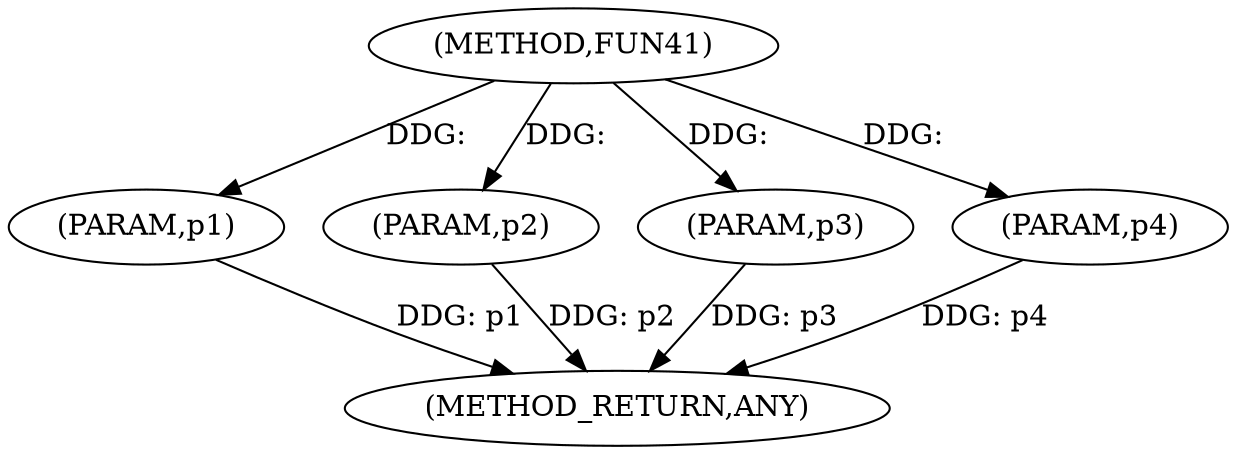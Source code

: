 
digraph "FUN41" {  

"14754" [label = "(METHOD,FUN41)" ]

"14760" [label = "(METHOD_RETURN,ANY)" ]

"14755" [label = "(PARAM,p1)" ]

"14756" [label = "(PARAM,p2)" ]

"14757" [label = "(PARAM,p3)" ]

"14758" [label = "(PARAM,p4)" ]

  "14755" -> "14760"  [ label = "DDG: p1"] 

  "14756" -> "14760"  [ label = "DDG: p2"] 

  "14757" -> "14760"  [ label = "DDG: p3"] 

  "14758" -> "14760"  [ label = "DDG: p4"] 

  "14754" -> "14755"  [ label = "DDG: "] 

  "14754" -> "14756"  [ label = "DDG: "] 

  "14754" -> "14757"  [ label = "DDG: "] 

  "14754" -> "14758"  [ label = "DDG: "] 

}